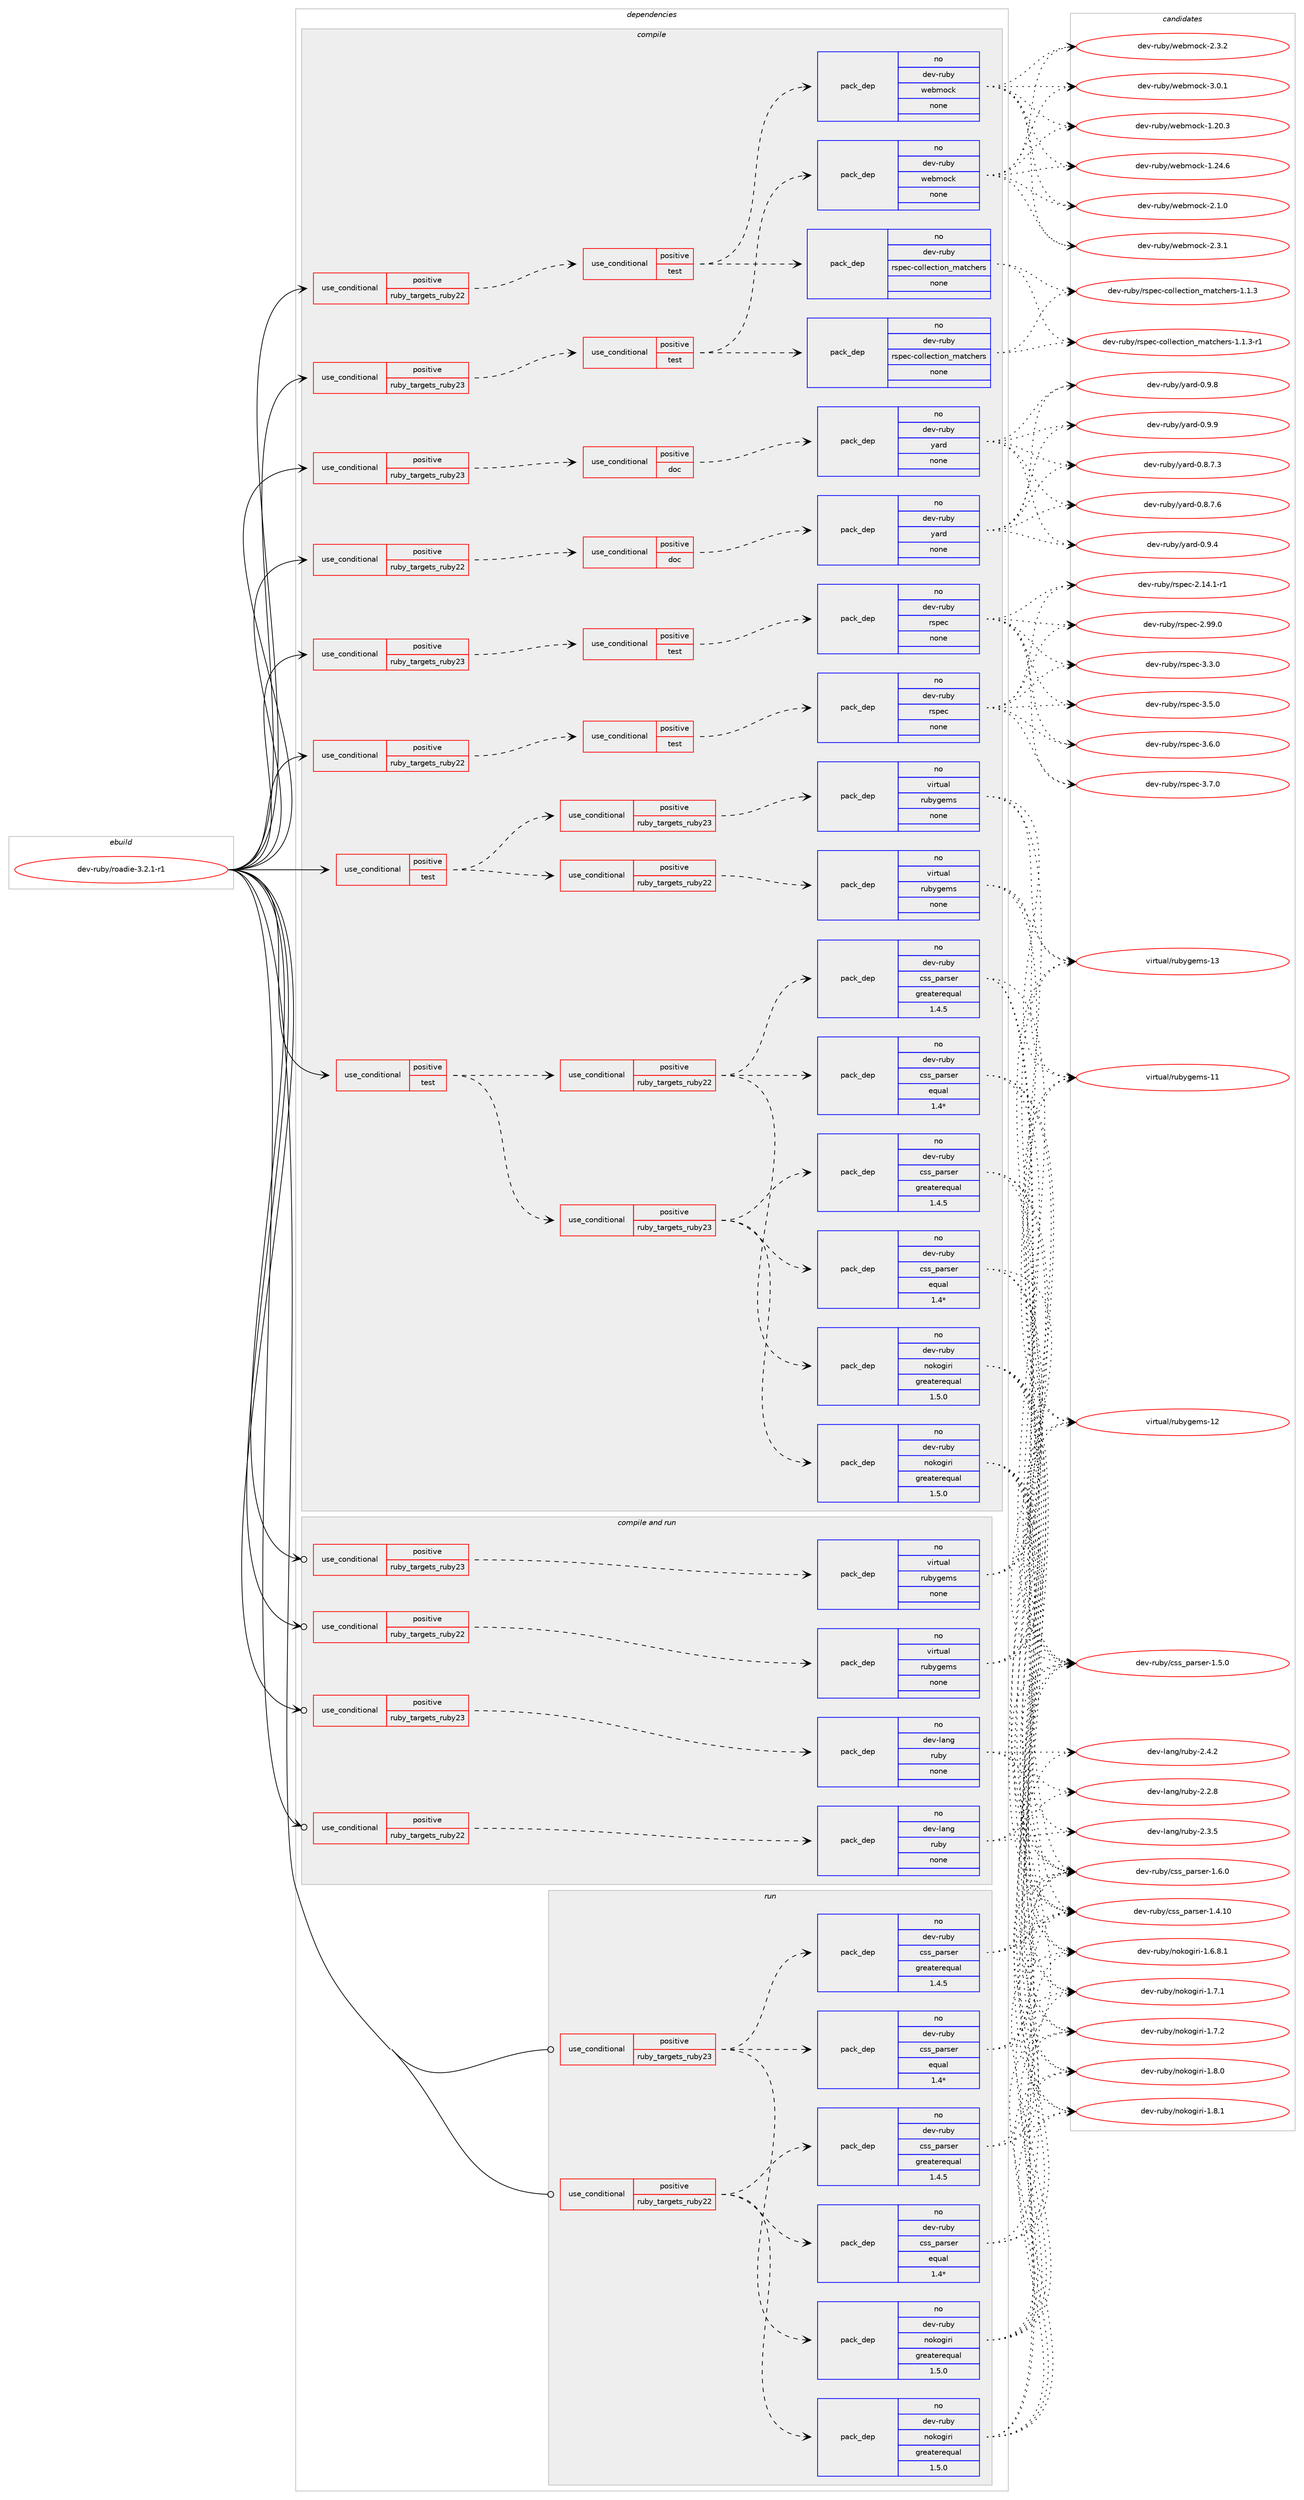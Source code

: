 digraph prolog {

# *************
# Graph options
# *************

newrank=true;
concentrate=true;
compound=true;
graph [rankdir=LR,fontname=Helvetica,fontsize=10,ranksep=1.5];#, ranksep=2.5, nodesep=0.2];
edge  [arrowhead=vee];
node  [fontname=Helvetica,fontsize=10];

# **********
# The ebuild
# **********

subgraph cluster_leftcol {
color=gray;
rank=same;
label=<<i>ebuild</i>>;
id [label="dev-ruby/roadie-3.2.1-r1", color=red, width=4, href="../dev-ruby/roadie-3.2.1-r1.svg"];
}

# ****************
# The dependencies
# ****************

subgraph cluster_midcol {
color=gray;
label=<<i>dependencies</i>>;
subgraph cluster_compile {
fillcolor="#eeeeee";
style=filled;
label=<<i>compile</i>>;
subgraph cond69133 {
dependency262614 [label=<<TABLE BORDER="0" CELLBORDER="1" CELLSPACING="0" CELLPADDING="4"><TR><TD ROWSPAN="3" CELLPADDING="10">use_conditional</TD></TR><TR><TD>positive</TD></TR><TR><TD>ruby_targets_ruby22</TD></TR></TABLE>>, shape=none, color=red];
subgraph cond69134 {
dependency262615 [label=<<TABLE BORDER="0" CELLBORDER="1" CELLSPACING="0" CELLPADDING="4"><TR><TD ROWSPAN="3" CELLPADDING="10">use_conditional</TD></TR><TR><TD>positive</TD></TR><TR><TD>doc</TD></TR></TABLE>>, shape=none, color=red];
subgraph pack189367 {
dependency262616 [label=<<TABLE BORDER="0" CELLBORDER="1" CELLSPACING="0" CELLPADDING="4" WIDTH="220"><TR><TD ROWSPAN="6" CELLPADDING="30">pack_dep</TD></TR><TR><TD WIDTH="110">no</TD></TR><TR><TD>dev-ruby</TD></TR><TR><TD>yard</TD></TR><TR><TD>none</TD></TR><TR><TD></TD></TR></TABLE>>, shape=none, color=blue];
}
dependency262615:e -> dependency262616:w [weight=20,style="dashed",arrowhead="vee"];
}
dependency262614:e -> dependency262615:w [weight=20,style="dashed",arrowhead="vee"];
}
id:e -> dependency262614:w [weight=20,style="solid",arrowhead="vee"];
subgraph cond69135 {
dependency262617 [label=<<TABLE BORDER="0" CELLBORDER="1" CELLSPACING="0" CELLPADDING="4"><TR><TD ROWSPAN="3" CELLPADDING="10">use_conditional</TD></TR><TR><TD>positive</TD></TR><TR><TD>ruby_targets_ruby22</TD></TR></TABLE>>, shape=none, color=red];
subgraph cond69136 {
dependency262618 [label=<<TABLE BORDER="0" CELLBORDER="1" CELLSPACING="0" CELLPADDING="4"><TR><TD ROWSPAN="3" CELLPADDING="10">use_conditional</TD></TR><TR><TD>positive</TD></TR><TR><TD>test</TD></TR></TABLE>>, shape=none, color=red];
subgraph pack189368 {
dependency262619 [label=<<TABLE BORDER="0" CELLBORDER="1" CELLSPACING="0" CELLPADDING="4" WIDTH="220"><TR><TD ROWSPAN="6" CELLPADDING="30">pack_dep</TD></TR><TR><TD WIDTH="110">no</TD></TR><TR><TD>dev-ruby</TD></TR><TR><TD>rspec</TD></TR><TR><TD>none</TD></TR><TR><TD></TD></TR></TABLE>>, shape=none, color=blue];
}
dependency262618:e -> dependency262619:w [weight=20,style="dashed",arrowhead="vee"];
}
dependency262617:e -> dependency262618:w [weight=20,style="dashed",arrowhead="vee"];
}
id:e -> dependency262617:w [weight=20,style="solid",arrowhead="vee"];
subgraph cond69137 {
dependency262620 [label=<<TABLE BORDER="0" CELLBORDER="1" CELLSPACING="0" CELLPADDING="4"><TR><TD ROWSPAN="3" CELLPADDING="10">use_conditional</TD></TR><TR><TD>positive</TD></TR><TR><TD>ruby_targets_ruby22</TD></TR></TABLE>>, shape=none, color=red];
subgraph cond69138 {
dependency262621 [label=<<TABLE BORDER="0" CELLBORDER="1" CELLSPACING="0" CELLPADDING="4"><TR><TD ROWSPAN="3" CELLPADDING="10">use_conditional</TD></TR><TR><TD>positive</TD></TR><TR><TD>test</TD></TR></TABLE>>, shape=none, color=red];
subgraph pack189369 {
dependency262622 [label=<<TABLE BORDER="0" CELLBORDER="1" CELLSPACING="0" CELLPADDING="4" WIDTH="220"><TR><TD ROWSPAN="6" CELLPADDING="30">pack_dep</TD></TR><TR><TD WIDTH="110">no</TD></TR><TR><TD>dev-ruby</TD></TR><TR><TD>rspec-collection_matchers</TD></TR><TR><TD>none</TD></TR><TR><TD></TD></TR></TABLE>>, shape=none, color=blue];
}
dependency262621:e -> dependency262622:w [weight=20,style="dashed",arrowhead="vee"];
subgraph pack189370 {
dependency262623 [label=<<TABLE BORDER="0" CELLBORDER="1" CELLSPACING="0" CELLPADDING="4" WIDTH="220"><TR><TD ROWSPAN="6" CELLPADDING="30">pack_dep</TD></TR><TR><TD WIDTH="110">no</TD></TR><TR><TD>dev-ruby</TD></TR><TR><TD>webmock</TD></TR><TR><TD>none</TD></TR><TR><TD></TD></TR></TABLE>>, shape=none, color=blue];
}
dependency262621:e -> dependency262623:w [weight=20,style="dashed",arrowhead="vee"];
}
dependency262620:e -> dependency262621:w [weight=20,style="dashed",arrowhead="vee"];
}
id:e -> dependency262620:w [weight=20,style="solid",arrowhead="vee"];
subgraph cond69139 {
dependency262624 [label=<<TABLE BORDER="0" CELLBORDER="1" CELLSPACING="0" CELLPADDING="4"><TR><TD ROWSPAN="3" CELLPADDING="10">use_conditional</TD></TR><TR><TD>positive</TD></TR><TR><TD>ruby_targets_ruby23</TD></TR></TABLE>>, shape=none, color=red];
subgraph cond69140 {
dependency262625 [label=<<TABLE BORDER="0" CELLBORDER="1" CELLSPACING="0" CELLPADDING="4"><TR><TD ROWSPAN="3" CELLPADDING="10">use_conditional</TD></TR><TR><TD>positive</TD></TR><TR><TD>doc</TD></TR></TABLE>>, shape=none, color=red];
subgraph pack189371 {
dependency262626 [label=<<TABLE BORDER="0" CELLBORDER="1" CELLSPACING="0" CELLPADDING="4" WIDTH="220"><TR><TD ROWSPAN="6" CELLPADDING="30">pack_dep</TD></TR><TR><TD WIDTH="110">no</TD></TR><TR><TD>dev-ruby</TD></TR><TR><TD>yard</TD></TR><TR><TD>none</TD></TR><TR><TD></TD></TR></TABLE>>, shape=none, color=blue];
}
dependency262625:e -> dependency262626:w [weight=20,style="dashed",arrowhead="vee"];
}
dependency262624:e -> dependency262625:w [weight=20,style="dashed",arrowhead="vee"];
}
id:e -> dependency262624:w [weight=20,style="solid",arrowhead="vee"];
subgraph cond69141 {
dependency262627 [label=<<TABLE BORDER="0" CELLBORDER="1" CELLSPACING="0" CELLPADDING="4"><TR><TD ROWSPAN="3" CELLPADDING="10">use_conditional</TD></TR><TR><TD>positive</TD></TR><TR><TD>ruby_targets_ruby23</TD></TR></TABLE>>, shape=none, color=red];
subgraph cond69142 {
dependency262628 [label=<<TABLE BORDER="0" CELLBORDER="1" CELLSPACING="0" CELLPADDING="4"><TR><TD ROWSPAN="3" CELLPADDING="10">use_conditional</TD></TR><TR><TD>positive</TD></TR><TR><TD>test</TD></TR></TABLE>>, shape=none, color=red];
subgraph pack189372 {
dependency262629 [label=<<TABLE BORDER="0" CELLBORDER="1" CELLSPACING="0" CELLPADDING="4" WIDTH="220"><TR><TD ROWSPAN="6" CELLPADDING="30">pack_dep</TD></TR><TR><TD WIDTH="110">no</TD></TR><TR><TD>dev-ruby</TD></TR><TR><TD>rspec</TD></TR><TR><TD>none</TD></TR><TR><TD></TD></TR></TABLE>>, shape=none, color=blue];
}
dependency262628:e -> dependency262629:w [weight=20,style="dashed",arrowhead="vee"];
}
dependency262627:e -> dependency262628:w [weight=20,style="dashed",arrowhead="vee"];
}
id:e -> dependency262627:w [weight=20,style="solid",arrowhead="vee"];
subgraph cond69143 {
dependency262630 [label=<<TABLE BORDER="0" CELLBORDER="1" CELLSPACING="0" CELLPADDING="4"><TR><TD ROWSPAN="3" CELLPADDING="10">use_conditional</TD></TR><TR><TD>positive</TD></TR><TR><TD>ruby_targets_ruby23</TD></TR></TABLE>>, shape=none, color=red];
subgraph cond69144 {
dependency262631 [label=<<TABLE BORDER="0" CELLBORDER="1" CELLSPACING="0" CELLPADDING="4"><TR><TD ROWSPAN="3" CELLPADDING="10">use_conditional</TD></TR><TR><TD>positive</TD></TR><TR><TD>test</TD></TR></TABLE>>, shape=none, color=red];
subgraph pack189373 {
dependency262632 [label=<<TABLE BORDER="0" CELLBORDER="1" CELLSPACING="0" CELLPADDING="4" WIDTH="220"><TR><TD ROWSPAN="6" CELLPADDING="30">pack_dep</TD></TR><TR><TD WIDTH="110">no</TD></TR><TR><TD>dev-ruby</TD></TR><TR><TD>rspec-collection_matchers</TD></TR><TR><TD>none</TD></TR><TR><TD></TD></TR></TABLE>>, shape=none, color=blue];
}
dependency262631:e -> dependency262632:w [weight=20,style="dashed",arrowhead="vee"];
subgraph pack189374 {
dependency262633 [label=<<TABLE BORDER="0" CELLBORDER="1" CELLSPACING="0" CELLPADDING="4" WIDTH="220"><TR><TD ROWSPAN="6" CELLPADDING="30">pack_dep</TD></TR><TR><TD WIDTH="110">no</TD></TR><TR><TD>dev-ruby</TD></TR><TR><TD>webmock</TD></TR><TR><TD>none</TD></TR><TR><TD></TD></TR></TABLE>>, shape=none, color=blue];
}
dependency262631:e -> dependency262633:w [weight=20,style="dashed",arrowhead="vee"];
}
dependency262630:e -> dependency262631:w [weight=20,style="dashed",arrowhead="vee"];
}
id:e -> dependency262630:w [weight=20,style="solid",arrowhead="vee"];
subgraph cond69145 {
dependency262634 [label=<<TABLE BORDER="0" CELLBORDER="1" CELLSPACING="0" CELLPADDING="4"><TR><TD ROWSPAN="3" CELLPADDING="10">use_conditional</TD></TR><TR><TD>positive</TD></TR><TR><TD>test</TD></TR></TABLE>>, shape=none, color=red];
subgraph cond69146 {
dependency262635 [label=<<TABLE BORDER="0" CELLBORDER="1" CELLSPACING="0" CELLPADDING="4"><TR><TD ROWSPAN="3" CELLPADDING="10">use_conditional</TD></TR><TR><TD>positive</TD></TR><TR><TD>ruby_targets_ruby22</TD></TR></TABLE>>, shape=none, color=red];
subgraph pack189375 {
dependency262636 [label=<<TABLE BORDER="0" CELLBORDER="1" CELLSPACING="0" CELLPADDING="4" WIDTH="220"><TR><TD ROWSPAN="6" CELLPADDING="30">pack_dep</TD></TR><TR><TD WIDTH="110">no</TD></TR><TR><TD>dev-ruby</TD></TR><TR><TD>nokogiri</TD></TR><TR><TD>greaterequal</TD></TR><TR><TD>1.5.0</TD></TR></TABLE>>, shape=none, color=blue];
}
dependency262635:e -> dependency262636:w [weight=20,style="dashed",arrowhead="vee"];
subgraph pack189376 {
dependency262637 [label=<<TABLE BORDER="0" CELLBORDER="1" CELLSPACING="0" CELLPADDING="4" WIDTH="220"><TR><TD ROWSPAN="6" CELLPADDING="30">pack_dep</TD></TR><TR><TD WIDTH="110">no</TD></TR><TR><TD>dev-ruby</TD></TR><TR><TD>css_parser</TD></TR><TR><TD>greaterequal</TD></TR><TR><TD>1.4.5</TD></TR></TABLE>>, shape=none, color=blue];
}
dependency262635:e -> dependency262637:w [weight=20,style="dashed",arrowhead="vee"];
subgraph pack189377 {
dependency262638 [label=<<TABLE BORDER="0" CELLBORDER="1" CELLSPACING="0" CELLPADDING="4" WIDTH="220"><TR><TD ROWSPAN="6" CELLPADDING="30">pack_dep</TD></TR><TR><TD WIDTH="110">no</TD></TR><TR><TD>dev-ruby</TD></TR><TR><TD>css_parser</TD></TR><TR><TD>equal</TD></TR><TR><TD>1.4*</TD></TR></TABLE>>, shape=none, color=blue];
}
dependency262635:e -> dependency262638:w [weight=20,style="dashed",arrowhead="vee"];
}
dependency262634:e -> dependency262635:w [weight=20,style="dashed",arrowhead="vee"];
subgraph cond69147 {
dependency262639 [label=<<TABLE BORDER="0" CELLBORDER="1" CELLSPACING="0" CELLPADDING="4"><TR><TD ROWSPAN="3" CELLPADDING="10">use_conditional</TD></TR><TR><TD>positive</TD></TR><TR><TD>ruby_targets_ruby23</TD></TR></TABLE>>, shape=none, color=red];
subgraph pack189378 {
dependency262640 [label=<<TABLE BORDER="0" CELLBORDER="1" CELLSPACING="0" CELLPADDING="4" WIDTH="220"><TR><TD ROWSPAN="6" CELLPADDING="30">pack_dep</TD></TR><TR><TD WIDTH="110">no</TD></TR><TR><TD>dev-ruby</TD></TR><TR><TD>nokogiri</TD></TR><TR><TD>greaterequal</TD></TR><TR><TD>1.5.0</TD></TR></TABLE>>, shape=none, color=blue];
}
dependency262639:e -> dependency262640:w [weight=20,style="dashed",arrowhead="vee"];
subgraph pack189379 {
dependency262641 [label=<<TABLE BORDER="0" CELLBORDER="1" CELLSPACING="0" CELLPADDING="4" WIDTH="220"><TR><TD ROWSPAN="6" CELLPADDING="30">pack_dep</TD></TR><TR><TD WIDTH="110">no</TD></TR><TR><TD>dev-ruby</TD></TR><TR><TD>css_parser</TD></TR><TR><TD>greaterequal</TD></TR><TR><TD>1.4.5</TD></TR></TABLE>>, shape=none, color=blue];
}
dependency262639:e -> dependency262641:w [weight=20,style="dashed",arrowhead="vee"];
subgraph pack189380 {
dependency262642 [label=<<TABLE BORDER="0" CELLBORDER="1" CELLSPACING="0" CELLPADDING="4" WIDTH="220"><TR><TD ROWSPAN="6" CELLPADDING="30">pack_dep</TD></TR><TR><TD WIDTH="110">no</TD></TR><TR><TD>dev-ruby</TD></TR><TR><TD>css_parser</TD></TR><TR><TD>equal</TD></TR><TR><TD>1.4*</TD></TR></TABLE>>, shape=none, color=blue];
}
dependency262639:e -> dependency262642:w [weight=20,style="dashed",arrowhead="vee"];
}
dependency262634:e -> dependency262639:w [weight=20,style="dashed",arrowhead="vee"];
}
id:e -> dependency262634:w [weight=20,style="solid",arrowhead="vee"];
subgraph cond69148 {
dependency262643 [label=<<TABLE BORDER="0" CELLBORDER="1" CELLSPACING="0" CELLPADDING="4"><TR><TD ROWSPAN="3" CELLPADDING="10">use_conditional</TD></TR><TR><TD>positive</TD></TR><TR><TD>test</TD></TR></TABLE>>, shape=none, color=red];
subgraph cond69149 {
dependency262644 [label=<<TABLE BORDER="0" CELLBORDER="1" CELLSPACING="0" CELLPADDING="4"><TR><TD ROWSPAN="3" CELLPADDING="10">use_conditional</TD></TR><TR><TD>positive</TD></TR><TR><TD>ruby_targets_ruby22</TD></TR></TABLE>>, shape=none, color=red];
subgraph pack189381 {
dependency262645 [label=<<TABLE BORDER="0" CELLBORDER="1" CELLSPACING="0" CELLPADDING="4" WIDTH="220"><TR><TD ROWSPAN="6" CELLPADDING="30">pack_dep</TD></TR><TR><TD WIDTH="110">no</TD></TR><TR><TD>virtual</TD></TR><TR><TD>rubygems</TD></TR><TR><TD>none</TD></TR><TR><TD></TD></TR></TABLE>>, shape=none, color=blue];
}
dependency262644:e -> dependency262645:w [weight=20,style="dashed",arrowhead="vee"];
}
dependency262643:e -> dependency262644:w [weight=20,style="dashed",arrowhead="vee"];
subgraph cond69150 {
dependency262646 [label=<<TABLE BORDER="0" CELLBORDER="1" CELLSPACING="0" CELLPADDING="4"><TR><TD ROWSPAN="3" CELLPADDING="10">use_conditional</TD></TR><TR><TD>positive</TD></TR><TR><TD>ruby_targets_ruby23</TD></TR></TABLE>>, shape=none, color=red];
subgraph pack189382 {
dependency262647 [label=<<TABLE BORDER="0" CELLBORDER="1" CELLSPACING="0" CELLPADDING="4" WIDTH="220"><TR><TD ROWSPAN="6" CELLPADDING="30">pack_dep</TD></TR><TR><TD WIDTH="110">no</TD></TR><TR><TD>virtual</TD></TR><TR><TD>rubygems</TD></TR><TR><TD>none</TD></TR><TR><TD></TD></TR></TABLE>>, shape=none, color=blue];
}
dependency262646:e -> dependency262647:w [weight=20,style="dashed",arrowhead="vee"];
}
dependency262643:e -> dependency262646:w [weight=20,style="dashed",arrowhead="vee"];
}
id:e -> dependency262643:w [weight=20,style="solid",arrowhead="vee"];
}
subgraph cluster_compileandrun {
fillcolor="#eeeeee";
style=filled;
label=<<i>compile and run</i>>;
subgraph cond69151 {
dependency262648 [label=<<TABLE BORDER="0" CELLBORDER="1" CELLSPACING="0" CELLPADDING="4"><TR><TD ROWSPAN="3" CELLPADDING="10">use_conditional</TD></TR><TR><TD>positive</TD></TR><TR><TD>ruby_targets_ruby22</TD></TR></TABLE>>, shape=none, color=red];
subgraph pack189383 {
dependency262649 [label=<<TABLE BORDER="0" CELLBORDER="1" CELLSPACING="0" CELLPADDING="4" WIDTH="220"><TR><TD ROWSPAN="6" CELLPADDING="30">pack_dep</TD></TR><TR><TD WIDTH="110">no</TD></TR><TR><TD>dev-lang</TD></TR><TR><TD>ruby</TD></TR><TR><TD>none</TD></TR><TR><TD></TD></TR></TABLE>>, shape=none, color=blue];
}
dependency262648:e -> dependency262649:w [weight=20,style="dashed",arrowhead="vee"];
}
id:e -> dependency262648:w [weight=20,style="solid",arrowhead="odotvee"];
subgraph cond69152 {
dependency262650 [label=<<TABLE BORDER="0" CELLBORDER="1" CELLSPACING="0" CELLPADDING="4"><TR><TD ROWSPAN="3" CELLPADDING="10">use_conditional</TD></TR><TR><TD>positive</TD></TR><TR><TD>ruby_targets_ruby22</TD></TR></TABLE>>, shape=none, color=red];
subgraph pack189384 {
dependency262651 [label=<<TABLE BORDER="0" CELLBORDER="1" CELLSPACING="0" CELLPADDING="4" WIDTH="220"><TR><TD ROWSPAN="6" CELLPADDING="30">pack_dep</TD></TR><TR><TD WIDTH="110">no</TD></TR><TR><TD>virtual</TD></TR><TR><TD>rubygems</TD></TR><TR><TD>none</TD></TR><TR><TD></TD></TR></TABLE>>, shape=none, color=blue];
}
dependency262650:e -> dependency262651:w [weight=20,style="dashed",arrowhead="vee"];
}
id:e -> dependency262650:w [weight=20,style="solid",arrowhead="odotvee"];
subgraph cond69153 {
dependency262652 [label=<<TABLE BORDER="0" CELLBORDER="1" CELLSPACING="0" CELLPADDING="4"><TR><TD ROWSPAN="3" CELLPADDING="10">use_conditional</TD></TR><TR><TD>positive</TD></TR><TR><TD>ruby_targets_ruby23</TD></TR></TABLE>>, shape=none, color=red];
subgraph pack189385 {
dependency262653 [label=<<TABLE BORDER="0" CELLBORDER="1" CELLSPACING="0" CELLPADDING="4" WIDTH="220"><TR><TD ROWSPAN="6" CELLPADDING="30">pack_dep</TD></TR><TR><TD WIDTH="110">no</TD></TR><TR><TD>dev-lang</TD></TR><TR><TD>ruby</TD></TR><TR><TD>none</TD></TR><TR><TD></TD></TR></TABLE>>, shape=none, color=blue];
}
dependency262652:e -> dependency262653:w [weight=20,style="dashed",arrowhead="vee"];
}
id:e -> dependency262652:w [weight=20,style="solid",arrowhead="odotvee"];
subgraph cond69154 {
dependency262654 [label=<<TABLE BORDER="0" CELLBORDER="1" CELLSPACING="0" CELLPADDING="4"><TR><TD ROWSPAN="3" CELLPADDING="10">use_conditional</TD></TR><TR><TD>positive</TD></TR><TR><TD>ruby_targets_ruby23</TD></TR></TABLE>>, shape=none, color=red];
subgraph pack189386 {
dependency262655 [label=<<TABLE BORDER="0" CELLBORDER="1" CELLSPACING="0" CELLPADDING="4" WIDTH="220"><TR><TD ROWSPAN="6" CELLPADDING="30">pack_dep</TD></TR><TR><TD WIDTH="110">no</TD></TR><TR><TD>virtual</TD></TR><TR><TD>rubygems</TD></TR><TR><TD>none</TD></TR><TR><TD></TD></TR></TABLE>>, shape=none, color=blue];
}
dependency262654:e -> dependency262655:w [weight=20,style="dashed",arrowhead="vee"];
}
id:e -> dependency262654:w [weight=20,style="solid",arrowhead="odotvee"];
}
subgraph cluster_run {
fillcolor="#eeeeee";
style=filled;
label=<<i>run</i>>;
subgraph cond69155 {
dependency262656 [label=<<TABLE BORDER="0" CELLBORDER="1" CELLSPACING="0" CELLPADDING="4"><TR><TD ROWSPAN="3" CELLPADDING="10">use_conditional</TD></TR><TR><TD>positive</TD></TR><TR><TD>ruby_targets_ruby22</TD></TR></TABLE>>, shape=none, color=red];
subgraph pack189387 {
dependency262657 [label=<<TABLE BORDER="0" CELLBORDER="1" CELLSPACING="0" CELLPADDING="4" WIDTH="220"><TR><TD ROWSPAN="6" CELLPADDING="30">pack_dep</TD></TR><TR><TD WIDTH="110">no</TD></TR><TR><TD>dev-ruby</TD></TR><TR><TD>nokogiri</TD></TR><TR><TD>greaterequal</TD></TR><TR><TD>1.5.0</TD></TR></TABLE>>, shape=none, color=blue];
}
dependency262656:e -> dependency262657:w [weight=20,style="dashed",arrowhead="vee"];
subgraph pack189388 {
dependency262658 [label=<<TABLE BORDER="0" CELLBORDER="1" CELLSPACING="0" CELLPADDING="4" WIDTH="220"><TR><TD ROWSPAN="6" CELLPADDING="30">pack_dep</TD></TR><TR><TD WIDTH="110">no</TD></TR><TR><TD>dev-ruby</TD></TR><TR><TD>css_parser</TD></TR><TR><TD>greaterequal</TD></TR><TR><TD>1.4.5</TD></TR></TABLE>>, shape=none, color=blue];
}
dependency262656:e -> dependency262658:w [weight=20,style="dashed",arrowhead="vee"];
subgraph pack189389 {
dependency262659 [label=<<TABLE BORDER="0" CELLBORDER="1" CELLSPACING="0" CELLPADDING="4" WIDTH="220"><TR><TD ROWSPAN="6" CELLPADDING="30">pack_dep</TD></TR><TR><TD WIDTH="110">no</TD></TR><TR><TD>dev-ruby</TD></TR><TR><TD>css_parser</TD></TR><TR><TD>equal</TD></TR><TR><TD>1.4*</TD></TR></TABLE>>, shape=none, color=blue];
}
dependency262656:e -> dependency262659:w [weight=20,style="dashed",arrowhead="vee"];
}
id:e -> dependency262656:w [weight=20,style="solid",arrowhead="odot"];
subgraph cond69156 {
dependency262660 [label=<<TABLE BORDER="0" CELLBORDER="1" CELLSPACING="0" CELLPADDING="4"><TR><TD ROWSPAN="3" CELLPADDING="10">use_conditional</TD></TR><TR><TD>positive</TD></TR><TR><TD>ruby_targets_ruby23</TD></TR></TABLE>>, shape=none, color=red];
subgraph pack189390 {
dependency262661 [label=<<TABLE BORDER="0" CELLBORDER="1" CELLSPACING="0" CELLPADDING="4" WIDTH="220"><TR><TD ROWSPAN="6" CELLPADDING="30">pack_dep</TD></TR><TR><TD WIDTH="110">no</TD></TR><TR><TD>dev-ruby</TD></TR><TR><TD>nokogiri</TD></TR><TR><TD>greaterequal</TD></TR><TR><TD>1.5.0</TD></TR></TABLE>>, shape=none, color=blue];
}
dependency262660:e -> dependency262661:w [weight=20,style="dashed",arrowhead="vee"];
subgraph pack189391 {
dependency262662 [label=<<TABLE BORDER="0" CELLBORDER="1" CELLSPACING="0" CELLPADDING="4" WIDTH="220"><TR><TD ROWSPAN="6" CELLPADDING="30">pack_dep</TD></TR><TR><TD WIDTH="110">no</TD></TR><TR><TD>dev-ruby</TD></TR><TR><TD>css_parser</TD></TR><TR><TD>greaterequal</TD></TR><TR><TD>1.4.5</TD></TR></TABLE>>, shape=none, color=blue];
}
dependency262660:e -> dependency262662:w [weight=20,style="dashed",arrowhead="vee"];
subgraph pack189392 {
dependency262663 [label=<<TABLE BORDER="0" CELLBORDER="1" CELLSPACING="0" CELLPADDING="4" WIDTH="220"><TR><TD ROWSPAN="6" CELLPADDING="30">pack_dep</TD></TR><TR><TD WIDTH="110">no</TD></TR><TR><TD>dev-ruby</TD></TR><TR><TD>css_parser</TD></TR><TR><TD>equal</TD></TR><TR><TD>1.4*</TD></TR></TABLE>>, shape=none, color=blue];
}
dependency262660:e -> dependency262663:w [weight=20,style="dashed",arrowhead="vee"];
}
id:e -> dependency262660:w [weight=20,style="solid",arrowhead="odot"];
}
}

# **************
# The candidates
# **************

subgraph cluster_choices {
rank=same;
color=gray;
label=<<i>candidates</i>>;

subgraph choice189367 {
color=black;
nodesep=1;
choice100101118451141179812147121971141004548465646554651 [label="dev-ruby/yard-0.8.7.3", color=red, width=4,href="../dev-ruby/yard-0.8.7.3.svg"];
choice100101118451141179812147121971141004548465646554654 [label="dev-ruby/yard-0.8.7.6", color=red, width=4,href="../dev-ruby/yard-0.8.7.6.svg"];
choice10010111845114117981214712197114100454846574652 [label="dev-ruby/yard-0.9.4", color=red, width=4,href="../dev-ruby/yard-0.9.4.svg"];
choice10010111845114117981214712197114100454846574656 [label="dev-ruby/yard-0.9.8", color=red, width=4,href="../dev-ruby/yard-0.9.8.svg"];
choice10010111845114117981214712197114100454846574657 [label="dev-ruby/yard-0.9.9", color=red, width=4,href="../dev-ruby/yard-0.9.9.svg"];
dependency262616:e -> choice100101118451141179812147121971141004548465646554651:w [style=dotted,weight="100"];
dependency262616:e -> choice100101118451141179812147121971141004548465646554654:w [style=dotted,weight="100"];
dependency262616:e -> choice10010111845114117981214712197114100454846574652:w [style=dotted,weight="100"];
dependency262616:e -> choice10010111845114117981214712197114100454846574656:w [style=dotted,weight="100"];
dependency262616:e -> choice10010111845114117981214712197114100454846574657:w [style=dotted,weight="100"];
}
subgraph choice189368 {
color=black;
nodesep=1;
choice10010111845114117981214711411511210199455046495246494511449 [label="dev-ruby/rspec-2.14.1-r1", color=red, width=4,href="../dev-ruby/rspec-2.14.1-r1.svg"];
choice1001011184511411798121471141151121019945504657574648 [label="dev-ruby/rspec-2.99.0", color=red, width=4,href="../dev-ruby/rspec-2.99.0.svg"];
choice10010111845114117981214711411511210199455146514648 [label="dev-ruby/rspec-3.3.0", color=red, width=4,href="../dev-ruby/rspec-3.3.0.svg"];
choice10010111845114117981214711411511210199455146534648 [label="dev-ruby/rspec-3.5.0", color=red, width=4,href="../dev-ruby/rspec-3.5.0.svg"];
choice10010111845114117981214711411511210199455146544648 [label="dev-ruby/rspec-3.6.0", color=red, width=4,href="../dev-ruby/rspec-3.6.0.svg"];
choice10010111845114117981214711411511210199455146554648 [label="dev-ruby/rspec-3.7.0", color=red, width=4,href="../dev-ruby/rspec-3.7.0.svg"];
dependency262619:e -> choice10010111845114117981214711411511210199455046495246494511449:w [style=dotted,weight="100"];
dependency262619:e -> choice1001011184511411798121471141151121019945504657574648:w [style=dotted,weight="100"];
dependency262619:e -> choice10010111845114117981214711411511210199455146514648:w [style=dotted,weight="100"];
dependency262619:e -> choice10010111845114117981214711411511210199455146534648:w [style=dotted,weight="100"];
dependency262619:e -> choice10010111845114117981214711411511210199455146544648:w [style=dotted,weight="100"];
dependency262619:e -> choice10010111845114117981214711411511210199455146554648:w [style=dotted,weight="100"];
}
subgraph choice189369 {
color=black;
nodesep=1;
choice10010111845114117981214711411511210199459911110810810199116105111110951099711699104101114115454946494651 [label="dev-ruby/rspec-collection_matchers-1.1.3", color=red, width=4,href="../dev-ruby/rspec-collection_matchers-1.1.3.svg"];
choice100101118451141179812147114115112101994599111108108101991161051111109510997116991041011141154549464946514511449 [label="dev-ruby/rspec-collection_matchers-1.1.3-r1", color=red, width=4,href="../dev-ruby/rspec-collection_matchers-1.1.3-r1.svg"];
dependency262622:e -> choice10010111845114117981214711411511210199459911110810810199116105111110951099711699104101114115454946494651:w [style=dotted,weight="100"];
dependency262622:e -> choice100101118451141179812147114115112101994599111108108101991161051111109510997116991041011141154549464946514511449:w [style=dotted,weight="100"];
}
subgraph choice189370 {
color=black;
nodesep=1;
choice100101118451141179812147119101981091119910745494650484651 [label="dev-ruby/webmock-1.20.3", color=red, width=4,href="../dev-ruby/webmock-1.20.3.svg"];
choice100101118451141179812147119101981091119910745494650524654 [label="dev-ruby/webmock-1.24.6", color=red, width=4,href="../dev-ruby/webmock-1.24.6.svg"];
choice1001011184511411798121471191019810911199107455046494648 [label="dev-ruby/webmock-2.1.0", color=red, width=4,href="../dev-ruby/webmock-2.1.0.svg"];
choice1001011184511411798121471191019810911199107455046514649 [label="dev-ruby/webmock-2.3.1", color=red, width=4,href="../dev-ruby/webmock-2.3.1.svg"];
choice1001011184511411798121471191019810911199107455046514650 [label="dev-ruby/webmock-2.3.2", color=red, width=4,href="../dev-ruby/webmock-2.3.2.svg"];
choice1001011184511411798121471191019810911199107455146484649 [label="dev-ruby/webmock-3.0.1", color=red, width=4,href="../dev-ruby/webmock-3.0.1.svg"];
dependency262623:e -> choice100101118451141179812147119101981091119910745494650484651:w [style=dotted,weight="100"];
dependency262623:e -> choice100101118451141179812147119101981091119910745494650524654:w [style=dotted,weight="100"];
dependency262623:e -> choice1001011184511411798121471191019810911199107455046494648:w [style=dotted,weight="100"];
dependency262623:e -> choice1001011184511411798121471191019810911199107455046514649:w [style=dotted,weight="100"];
dependency262623:e -> choice1001011184511411798121471191019810911199107455046514650:w [style=dotted,weight="100"];
dependency262623:e -> choice1001011184511411798121471191019810911199107455146484649:w [style=dotted,weight="100"];
}
subgraph choice189371 {
color=black;
nodesep=1;
choice100101118451141179812147121971141004548465646554651 [label="dev-ruby/yard-0.8.7.3", color=red, width=4,href="../dev-ruby/yard-0.8.7.3.svg"];
choice100101118451141179812147121971141004548465646554654 [label="dev-ruby/yard-0.8.7.6", color=red, width=4,href="../dev-ruby/yard-0.8.7.6.svg"];
choice10010111845114117981214712197114100454846574652 [label="dev-ruby/yard-0.9.4", color=red, width=4,href="../dev-ruby/yard-0.9.4.svg"];
choice10010111845114117981214712197114100454846574656 [label="dev-ruby/yard-0.9.8", color=red, width=4,href="../dev-ruby/yard-0.9.8.svg"];
choice10010111845114117981214712197114100454846574657 [label="dev-ruby/yard-0.9.9", color=red, width=4,href="../dev-ruby/yard-0.9.9.svg"];
dependency262626:e -> choice100101118451141179812147121971141004548465646554651:w [style=dotted,weight="100"];
dependency262626:e -> choice100101118451141179812147121971141004548465646554654:w [style=dotted,weight="100"];
dependency262626:e -> choice10010111845114117981214712197114100454846574652:w [style=dotted,weight="100"];
dependency262626:e -> choice10010111845114117981214712197114100454846574656:w [style=dotted,weight="100"];
dependency262626:e -> choice10010111845114117981214712197114100454846574657:w [style=dotted,weight="100"];
}
subgraph choice189372 {
color=black;
nodesep=1;
choice10010111845114117981214711411511210199455046495246494511449 [label="dev-ruby/rspec-2.14.1-r1", color=red, width=4,href="../dev-ruby/rspec-2.14.1-r1.svg"];
choice1001011184511411798121471141151121019945504657574648 [label="dev-ruby/rspec-2.99.0", color=red, width=4,href="../dev-ruby/rspec-2.99.0.svg"];
choice10010111845114117981214711411511210199455146514648 [label="dev-ruby/rspec-3.3.0", color=red, width=4,href="../dev-ruby/rspec-3.3.0.svg"];
choice10010111845114117981214711411511210199455146534648 [label="dev-ruby/rspec-3.5.0", color=red, width=4,href="../dev-ruby/rspec-3.5.0.svg"];
choice10010111845114117981214711411511210199455146544648 [label="dev-ruby/rspec-3.6.0", color=red, width=4,href="../dev-ruby/rspec-3.6.0.svg"];
choice10010111845114117981214711411511210199455146554648 [label="dev-ruby/rspec-3.7.0", color=red, width=4,href="../dev-ruby/rspec-3.7.0.svg"];
dependency262629:e -> choice10010111845114117981214711411511210199455046495246494511449:w [style=dotted,weight="100"];
dependency262629:e -> choice1001011184511411798121471141151121019945504657574648:w [style=dotted,weight="100"];
dependency262629:e -> choice10010111845114117981214711411511210199455146514648:w [style=dotted,weight="100"];
dependency262629:e -> choice10010111845114117981214711411511210199455146534648:w [style=dotted,weight="100"];
dependency262629:e -> choice10010111845114117981214711411511210199455146544648:w [style=dotted,weight="100"];
dependency262629:e -> choice10010111845114117981214711411511210199455146554648:w [style=dotted,weight="100"];
}
subgraph choice189373 {
color=black;
nodesep=1;
choice10010111845114117981214711411511210199459911110810810199116105111110951099711699104101114115454946494651 [label="dev-ruby/rspec-collection_matchers-1.1.3", color=red, width=4,href="../dev-ruby/rspec-collection_matchers-1.1.3.svg"];
choice100101118451141179812147114115112101994599111108108101991161051111109510997116991041011141154549464946514511449 [label="dev-ruby/rspec-collection_matchers-1.1.3-r1", color=red, width=4,href="../dev-ruby/rspec-collection_matchers-1.1.3-r1.svg"];
dependency262632:e -> choice10010111845114117981214711411511210199459911110810810199116105111110951099711699104101114115454946494651:w [style=dotted,weight="100"];
dependency262632:e -> choice100101118451141179812147114115112101994599111108108101991161051111109510997116991041011141154549464946514511449:w [style=dotted,weight="100"];
}
subgraph choice189374 {
color=black;
nodesep=1;
choice100101118451141179812147119101981091119910745494650484651 [label="dev-ruby/webmock-1.20.3", color=red, width=4,href="../dev-ruby/webmock-1.20.3.svg"];
choice100101118451141179812147119101981091119910745494650524654 [label="dev-ruby/webmock-1.24.6", color=red, width=4,href="../dev-ruby/webmock-1.24.6.svg"];
choice1001011184511411798121471191019810911199107455046494648 [label="dev-ruby/webmock-2.1.0", color=red, width=4,href="../dev-ruby/webmock-2.1.0.svg"];
choice1001011184511411798121471191019810911199107455046514649 [label="dev-ruby/webmock-2.3.1", color=red, width=4,href="../dev-ruby/webmock-2.3.1.svg"];
choice1001011184511411798121471191019810911199107455046514650 [label="dev-ruby/webmock-2.3.2", color=red, width=4,href="../dev-ruby/webmock-2.3.2.svg"];
choice1001011184511411798121471191019810911199107455146484649 [label="dev-ruby/webmock-3.0.1", color=red, width=4,href="../dev-ruby/webmock-3.0.1.svg"];
dependency262633:e -> choice100101118451141179812147119101981091119910745494650484651:w [style=dotted,weight="100"];
dependency262633:e -> choice100101118451141179812147119101981091119910745494650524654:w [style=dotted,weight="100"];
dependency262633:e -> choice1001011184511411798121471191019810911199107455046494648:w [style=dotted,weight="100"];
dependency262633:e -> choice1001011184511411798121471191019810911199107455046514649:w [style=dotted,weight="100"];
dependency262633:e -> choice1001011184511411798121471191019810911199107455046514650:w [style=dotted,weight="100"];
dependency262633:e -> choice1001011184511411798121471191019810911199107455146484649:w [style=dotted,weight="100"];
}
subgraph choice189375 {
color=black;
nodesep=1;
choice1001011184511411798121471101111071111031051141054549465446564649 [label="dev-ruby/nokogiri-1.6.8.1", color=red, width=4,href="../dev-ruby/nokogiri-1.6.8.1.svg"];
choice100101118451141179812147110111107111103105114105454946554649 [label="dev-ruby/nokogiri-1.7.1", color=red, width=4,href="../dev-ruby/nokogiri-1.7.1.svg"];
choice100101118451141179812147110111107111103105114105454946554650 [label="dev-ruby/nokogiri-1.7.2", color=red, width=4,href="../dev-ruby/nokogiri-1.7.2.svg"];
choice100101118451141179812147110111107111103105114105454946564648 [label="dev-ruby/nokogiri-1.8.0", color=red, width=4,href="../dev-ruby/nokogiri-1.8.0.svg"];
choice100101118451141179812147110111107111103105114105454946564649 [label="dev-ruby/nokogiri-1.8.1", color=red, width=4,href="../dev-ruby/nokogiri-1.8.1.svg"];
dependency262636:e -> choice1001011184511411798121471101111071111031051141054549465446564649:w [style=dotted,weight="100"];
dependency262636:e -> choice100101118451141179812147110111107111103105114105454946554649:w [style=dotted,weight="100"];
dependency262636:e -> choice100101118451141179812147110111107111103105114105454946554650:w [style=dotted,weight="100"];
dependency262636:e -> choice100101118451141179812147110111107111103105114105454946564648:w [style=dotted,weight="100"];
dependency262636:e -> choice100101118451141179812147110111107111103105114105454946564649:w [style=dotted,weight="100"];
}
subgraph choice189376 {
color=black;
nodesep=1;
choice10010111845114117981214799115115951129711411510111445494652464948 [label="dev-ruby/css_parser-1.4.10", color=red, width=4,href="../dev-ruby/css_parser-1.4.10.svg"];
choice100101118451141179812147991151159511297114115101114454946534648 [label="dev-ruby/css_parser-1.5.0", color=red, width=4,href="../dev-ruby/css_parser-1.5.0.svg"];
choice100101118451141179812147991151159511297114115101114454946544648 [label="dev-ruby/css_parser-1.6.0", color=red, width=4,href="../dev-ruby/css_parser-1.6.0.svg"];
dependency262637:e -> choice10010111845114117981214799115115951129711411510111445494652464948:w [style=dotted,weight="100"];
dependency262637:e -> choice100101118451141179812147991151159511297114115101114454946534648:w [style=dotted,weight="100"];
dependency262637:e -> choice100101118451141179812147991151159511297114115101114454946544648:w [style=dotted,weight="100"];
}
subgraph choice189377 {
color=black;
nodesep=1;
choice10010111845114117981214799115115951129711411510111445494652464948 [label="dev-ruby/css_parser-1.4.10", color=red, width=4,href="../dev-ruby/css_parser-1.4.10.svg"];
choice100101118451141179812147991151159511297114115101114454946534648 [label="dev-ruby/css_parser-1.5.0", color=red, width=4,href="../dev-ruby/css_parser-1.5.0.svg"];
choice100101118451141179812147991151159511297114115101114454946544648 [label="dev-ruby/css_parser-1.6.0", color=red, width=4,href="../dev-ruby/css_parser-1.6.0.svg"];
dependency262638:e -> choice10010111845114117981214799115115951129711411510111445494652464948:w [style=dotted,weight="100"];
dependency262638:e -> choice100101118451141179812147991151159511297114115101114454946534648:w [style=dotted,weight="100"];
dependency262638:e -> choice100101118451141179812147991151159511297114115101114454946544648:w [style=dotted,weight="100"];
}
subgraph choice189378 {
color=black;
nodesep=1;
choice1001011184511411798121471101111071111031051141054549465446564649 [label="dev-ruby/nokogiri-1.6.8.1", color=red, width=4,href="../dev-ruby/nokogiri-1.6.8.1.svg"];
choice100101118451141179812147110111107111103105114105454946554649 [label="dev-ruby/nokogiri-1.7.1", color=red, width=4,href="../dev-ruby/nokogiri-1.7.1.svg"];
choice100101118451141179812147110111107111103105114105454946554650 [label="dev-ruby/nokogiri-1.7.2", color=red, width=4,href="../dev-ruby/nokogiri-1.7.2.svg"];
choice100101118451141179812147110111107111103105114105454946564648 [label="dev-ruby/nokogiri-1.8.0", color=red, width=4,href="../dev-ruby/nokogiri-1.8.0.svg"];
choice100101118451141179812147110111107111103105114105454946564649 [label="dev-ruby/nokogiri-1.8.1", color=red, width=4,href="../dev-ruby/nokogiri-1.8.1.svg"];
dependency262640:e -> choice1001011184511411798121471101111071111031051141054549465446564649:w [style=dotted,weight="100"];
dependency262640:e -> choice100101118451141179812147110111107111103105114105454946554649:w [style=dotted,weight="100"];
dependency262640:e -> choice100101118451141179812147110111107111103105114105454946554650:w [style=dotted,weight="100"];
dependency262640:e -> choice100101118451141179812147110111107111103105114105454946564648:w [style=dotted,weight="100"];
dependency262640:e -> choice100101118451141179812147110111107111103105114105454946564649:w [style=dotted,weight="100"];
}
subgraph choice189379 {
color=black;
nodesep=1;
choice10010111845114117981214799115115951129711411510111445494652464948 [label="dev-ruby/css_parser-1.4.10", color=red, width=4,href="../dev-ruby/css_parser-1.4.10.svg"];
choice100101118451141179812147991151159511297114115101114454946534648 [label="dev-ruby/css_parser-1.5.0", color=red, width=4,href="../dev-ruby/css_parser-1.5.0.svg"];
choice100101118451141179812147991151159511297114115101114454946544648 [label="dev-ruby/css_parser-1.6.0", color=red, width=4,href="../dev-ruby/css_parser-1.6.0.svg"];
dependency262641:e -> choice10010111845114117981214799115115951129711411510111445494652464948:w [style=dotted,weight="100"];
dependency262641:e -> choice100101118451141179812147991151159511297114115101114454946534648:w [style=dotted,weight="100"];
dependency262641:e -> choice100101118451141179812147991151159511297114115101114454946544648:w [style=dotted,weight="100"];
}
subgraph choice189380 {
color=black;
nodesep=1;
choice10010111845114117981214799115115951129711411510111445494652464948 [label="dev-ruby/css_parser-1.4.10", color=red, width=4,href="../dev-ruby/css_parser-1.4.10.svg"];
choice100101118451141179812147991151159511297114115101114454946534648 [label="dev-ruby/css_parser-1.5.0", color=red, width=4,href="../dev-ruby/css_parser-1.5.0.svg"];
choice100101118451141179812147991151159511297114115101114454946544648 [label="dev-ruby/css_parser-1.6.0", color=red, width=4,href="../dev-ruby/css_parser-1.6.0.svg"];
dependency262642:e -> choice10010111845114117981214799115115951129711411510111445494652464948:w [style=dotted,weight="100"];
dependency262642:e -> choice100101118451141179812147991151159511297114115101114454946534648:w [style=dotted,weight="100"];
dependency262642:e -> choice100101118451141179812147991151159511297114115101114454946544648:w [style=dotted,weight="100"];
}
subgraph choice189381 {
color=black;
nodesep=1;
choice118105114116117971084711411798121103101109115454949 [label="virtual/rubygems-11", color=red, width=4,href="../virtual/rubygems-11.svg"];
choice118105114116117971084711411798121103101109115454950 [label="virtual/rubygems-12", color=red, width=4,href="../virtual/rubygems-12.svg"];
choice118105114116117971084711411798121103101109115454951 [label="virtual/rubygems-13", color=red, width=4,href="../virtual/rubygems-13.svg"];
dependency262645:e -> choice118105114116117971084711411798121103101109115454949:w [style=dotted,weight="100"];
dependency262645:e -> choice118105114116117971084711411798121103101109115454950:w [style=dotted,weight="100"];
dependency262645:e -> choice118105114116117971084711411798121103101109115454951:w [style=dotted,weight="100"];
}
subgraph choice189382 {
color=black;
nodesep=1;
choice118105114116117971084711411798121103101109115454949 [label="virtual/rubygems-11", color=red, width=4,href="../virtual/rubygems-11.svg"];
choice118105114116117971084711411798121103101109115454950 [label="virtual/rubygems-12", color=red, width=4,href="../virtual/rubygems-12.svg"];
choice118105114116117971084711411798121103101109115454951 [label="virtual/rubygems-13", color=red, width=4,href="../virtual/rubygems-13.svg"];
dependency262647:e -> choice118105114116117971084711411798121103101109115454949:w [style=dotted,weight="100"];
dependency262647:e -> choice118105114116117971084711411798121103101109115454950:w [style=dotted,weight="100"];
dependency262647:e -> choice118105114116117971084711411798121103101109115454951:w [style=dotted,weight="100"];
}
subgraph choice189383 {
color=black;
nodesep=1;
choice10010111845108971101034711411798121455046504656 [label="dev-lang/ruby-2.2.8", color=red, width=4,href="../dev-lang/ruby-2.2.8.svg"];
choice10010111845108971101034711411798121455046514653 [label="dev-lang/ruby-2.3.5", color=red, width=4,href="../dev-lang/ruby-2.3.5.svg"];
choice10010111845108971101034711411798121455046524650 [label="dev-lang/ruby-2.4.2", color=red, width=4,href="../dev-lang/ruby-2.4.2.svg"];
dependency262649:e -> choice10010111845108971101034711411798121455046504656:w [style=dotted,weight="100"];
dependency262649:e -> choice10010111845108971101034711411798121455046514653:w [style=dotted,weight="100"];
dependency262649:e -> choice10010111845108971101034711411798121455046524650:w [style=dotted,weight="100"];
}
subgraph choice189384 {
color=black;
nodesep=1;
choice118105114116117971084711411798121103101109115454949 [label="virtual/rubygems-11", color=red, width=4,href="../virtual/rubygems-11.svg"];
choice118105114116117971084711411798121103101109115454950 [label="virtual/rubygems-12", color=red, width=4,href="../virtual/rubygems-12.svg"];
choice118105114116117971084711411798121103101109115454951 [label="virtual/rubygems-13", color=red, width=4,href="../virtual/rubygems-13.svg"];
dependency262651:e -> choice118105114116117971084711411798121103101109115454949:w [style=dotted,weight="100"];
dependency262651:e -> choice118105114116117971084711411798121103101109115454950:w [style=dotted,weight="100"];
dependency262651:e -> choice118105114116117971084711411798121103101109115454951:w [style=dotted,weight="100"];
}
subgraph choice189385 {
color=black;
nodesep=1;
choice10010111845108971101034711411798121455046504656 [label="dev-lang/ruby-2.2.8", color=red, width=4,href="../dev-lang/ruby-2.2.8.svg"];
choice10010111845108971101034711411798121455046514653 [label="dev-lang/ruby-2.3.5", color=red, width=4,href="../dev-lang/ruby-2.3.5.svg"];
choice10010111845108971101034711411798121455046524650 [label="dev-lang/ruby-2.4.2", color=red, width=4,href="../dev-lang/ruby-2.4.2.svg"];
dependency262653:e -> choice10010111845108971101034711411798121455046504656:w [style=dotted,weight="100"];
dependency262653:e -> choice10010111845108971101034711411798121455046514653:w [style=dotted,weight="100"];
dependency262653:e -> choice10010111845108971101034711411798121455046524650:w [style=dotted,weight="100"];
}
subgraph choice189386 {
color=black;
nodesep=1;
choice118105114116117971084711411798121103101109115454949 [label="virtual/rubygems-11", color=red, width=4,href="../virtual/rubygems-11.svg"];
choice118105114116117971084711411798121103101109115454950 [label="virtual/rubygems-12", color=red, width=4,href="../virtual/rubygems-12.svg"];
choice118105114116117971084711411798121103101109115454951 [label="virtual/rubygems-13", color=red, width=4,href="../virtual/rubygems-13.svg"];
dependency262655:e -> choice118105114116117971084711411798121103101109115454949:w [style=dotted,weight="100"];
dependency262655:e -> choice118105114116117971084711411798121103101109115454950:w [style=dotted,weight="100"];
dependency262655:e -> choice118105114116117971084711411798121103101109115454951:w [style=dotted,weight="100"];
}
subgraph choice189387 {
color=black;
nodesep=1;
choice1001011184511411798121471101111071111031051141054549465446564649 [label="dev-ruby/nokogiri-1.6.8.1", color=red, width=4,href="../dev-ruby/nokogiri-1.6.8.1.svg"];
choice100101118451141179812147110111107111103105114105454946554649 [label="dev-ruby/nokogiri-1.7.1", color=red, width=4,href="../dev-ruby/nokogiri-1.7.1.svg"];
choice100101118451141179812147110111107111103105114105454946554650 [label="dev-ruby/nokogiri-1.7.2", color=red, width=4,href="../dev-ruby/nokogiri-1.7.2.svg"];
choice100101118451141179812147110111107111103105114105454946564648 [label="dev-ruby/nokogiri-1.8.0", color=red, width=4,href="../dev-ruby/nokogiri-1.8.0.svg"];
choice100101118451141179812147110111107111103105114105454946564649 [label="dev-ruby/nokogiri-1.8.1", color=red, width=4,href="../dev-ruby/nokogiri-1.8.1.svg"];
dependency262657:e -> choice1001011184511411798121471101111071111031051141054549465446564649:w [style=dotted,weight="100"];
dependency262657:e -> choice100101118451141179812147110111107111103105114105454946554649:w [style=dotted,weight="100"];
dependency262657:e -> choice100101118451141179812147110111107111103105114105454946554650:w [style=dotted,weight="100"];
dependency262657:e -> choice100101118451141179812147110111107111103105114105454946564648:w [style=dotted,weight="100"];
dependency262657:e -> choice100101118451141179812147110111107111103105114105454946564649:w [style=dotted,weight="100"];
}
subgraph choice189388 {
color=black;
nodesep=1;
choice10010111845114117981214799115115951129711411510111445494652464948 [label="dev-ruby/css_parser-1.4.10", color=red, width=4,href="../dev-ruby/css_parser-1.4.10.svg"];
choice100101118451141179812147991151159511297114115101114454946534648 [label="dev-ruby/css_parser-1.5.0", color=red, width=4,href="../dev-ruby/css_parser-1.5.0.svg"];
choice100101118451141179812147991151159511297114115101114454946544648 [label="dev-ruby/css_parser-1.6.0", color=red, width=4,href="../dev-ruby/css_parser-1.6.0.svg"];
dependency262658:e -> choice10010111845114117981214799115115951129711411510111445494652464948:w [style=dotted,weight="100"];
dependency262658:e -> choice100101118451141179812147991151159511297114115101114454946534648:w [style=dotted,weight="100"];
dependency262658:e -> choice100101118451141179812147991151159511297114115101114454946544648:w [style=dotted,weight="100"];
}
subgraph choice189389 {
color=black;
nodesep=1;
choice10010111845114117981214799115115951129711411510111445494652464948 [label="dev-ruby/css_parser-1.4.10", color=red, width=4,href="../dev-ruby/css_parser-1.4.10.svg"];
choice100101118451141179812147991151159511297114115101114454946534648 [label="dev-ruby/css_parser-1.5.0", color=red, width=4,href="../dev-ruby/css_parser-1.5.0.svg"];
choice100101118451141179812147991151159511297114115101114454946544648 [label="dev-ruby/css_parser-1.6.0", color=red, width=4,href="../dev-ruby/css_parser-1.6.0.svg"];
dependency262659:e -> choice10010111845114117981214799115115951129711411510111445494652464948:w [style=dotted,weight="100"];
dependency262659:e -> choice100101118451141179812147991151159511297114115101114454946534648:w [style=dotted,weight="100"];
dependency262659:e -> choice100101118451141179812147991151159511297114115101114454946544648:w [style=dotted,weight="100"];
}
subgraph choice189390 {
color=black;
nodesep=1;
choice1001011184511411798121471101111071111031051141054549465446564649 [label="dev-ruby/nokogiri-1.6.8.1", color=red, width=4,href="../dev-ruby/nokogiri-1.6.8.1.svg"];
choice100101118451141179812147110111107111103105114105454946554649 [label="dev-ruby/nokogiri-1.7.1", color=red, width=4,href="../dev-ruby/nokogiri-1.7.1.svg"];
choice100101118451141179812147110111107111103105114105454946554650 [label="dev-ruby/nokogiri-1.7.2", color=red, width=4,href="../dev-ruby/nokogiri-1.7.2.svg"];
choice100101118451141179812147110111107111103105114105454946564648 [label="dev-ruby/nokogiri-1.8.0", color=red, width=4,href="../dev-ruby/nokogiri-1.8.0.svg"];
choice100101118451141179812147110111107111103105114105454946564649 [label="dev-ruby/nokogiri-1.8.1", color=red, width=4,href="../dev-ruby/nokogiri-1.8.1.svg"];
dependency262661:e -> choice1001011184511411798121471101111071111031051141054549465446564649:w [style=dotted,weight="100"];
dependency262661:e -> choice100101118451141179812147110111107111103105114105454946554649:w [style=dotted,weight="100"];
dependency262661:e -> choice100101118451141179812147110111107111103105114105454946554650:w [style=dotted,weight="100"];
dependency262661:e -> choice100101118451141179812147110111107111103105114105454946564648:w [style=dotted,weight="100"];
dependency262661:e -> choice100101118451141179812147110111107111103105114105454946564649:w [style=dotted,weight="100"];
}
subgraph choice189391 {
color=black;
nodesep=1;
choice10010111845114117981214799115115951129711411510111445494652464948 [label="dev-ruby/css_parser-1.4.10", color=red, width=4,href="../dev-ruby/css_parser-1.4.10.svg"];
choice100101118451141179812147991151159511297114115101114454946534648 [label="dev-ruby/css_parser-1.5.0", color=red, width=4,href="../dev-ruby/css_parser-1.5.0.svg"];
choice100101118451141179812147991151159511297114115101114454946544648 [label="dev-ruby/css_parser-1.6.0", color=red, width=4,href="../dev-ruby/css_parser-1.6.0.svg"];
dependency262662:e -> choice10010111845114117981214799115115951129711411510111445494652464948:w [style=dotted,weight="100"];
dependency262662:e -> choice100101118451141179812147991151159511297114115101114454946534648:w [style=dotted,weight="100"];
dependency262662:e -> choice100101118451141179812147991151159511297114115101114454946544648:w [style=dotted,weight="100"];
}
subgraph choice189392 {
color=black;
nodesep=1;
choice10010111845114117981214799115115951129711411510111445494652464948 [label="dev-ruby/css_parser-1.4.10", color=red, width=4,href="../dev-ruby/css_parser-1.4.10.svg"];
choice100101118451141179812147991151159511297114115101114454946534648 [label="dev-ruby/css_parser-1.5.0", color=red, width=4,href="../dev-ruby/css_parser-1.5.0.svg"];
choice100101118451141179812147991151159511297114115101114454946544648 [label="dev-ruby/css_parser-1.6.0", color=red, width=4,href="../dev-ruby/css_parser-1.6.0.svg"];
dependency262663:e -> choice10010111845114117981214799115115951129711411510111445494652464948:w [style=dotted,weight="100"];
dependency262663:e -> choice100101118451141179812147991151159511297114115101114454946534648:w [style=dotted,weight="100"];
dependency262663:e -> choice100101118451141179812147991151159511297114115101114454946544648:w [style=dotted,weight="100"];
}
}

}
